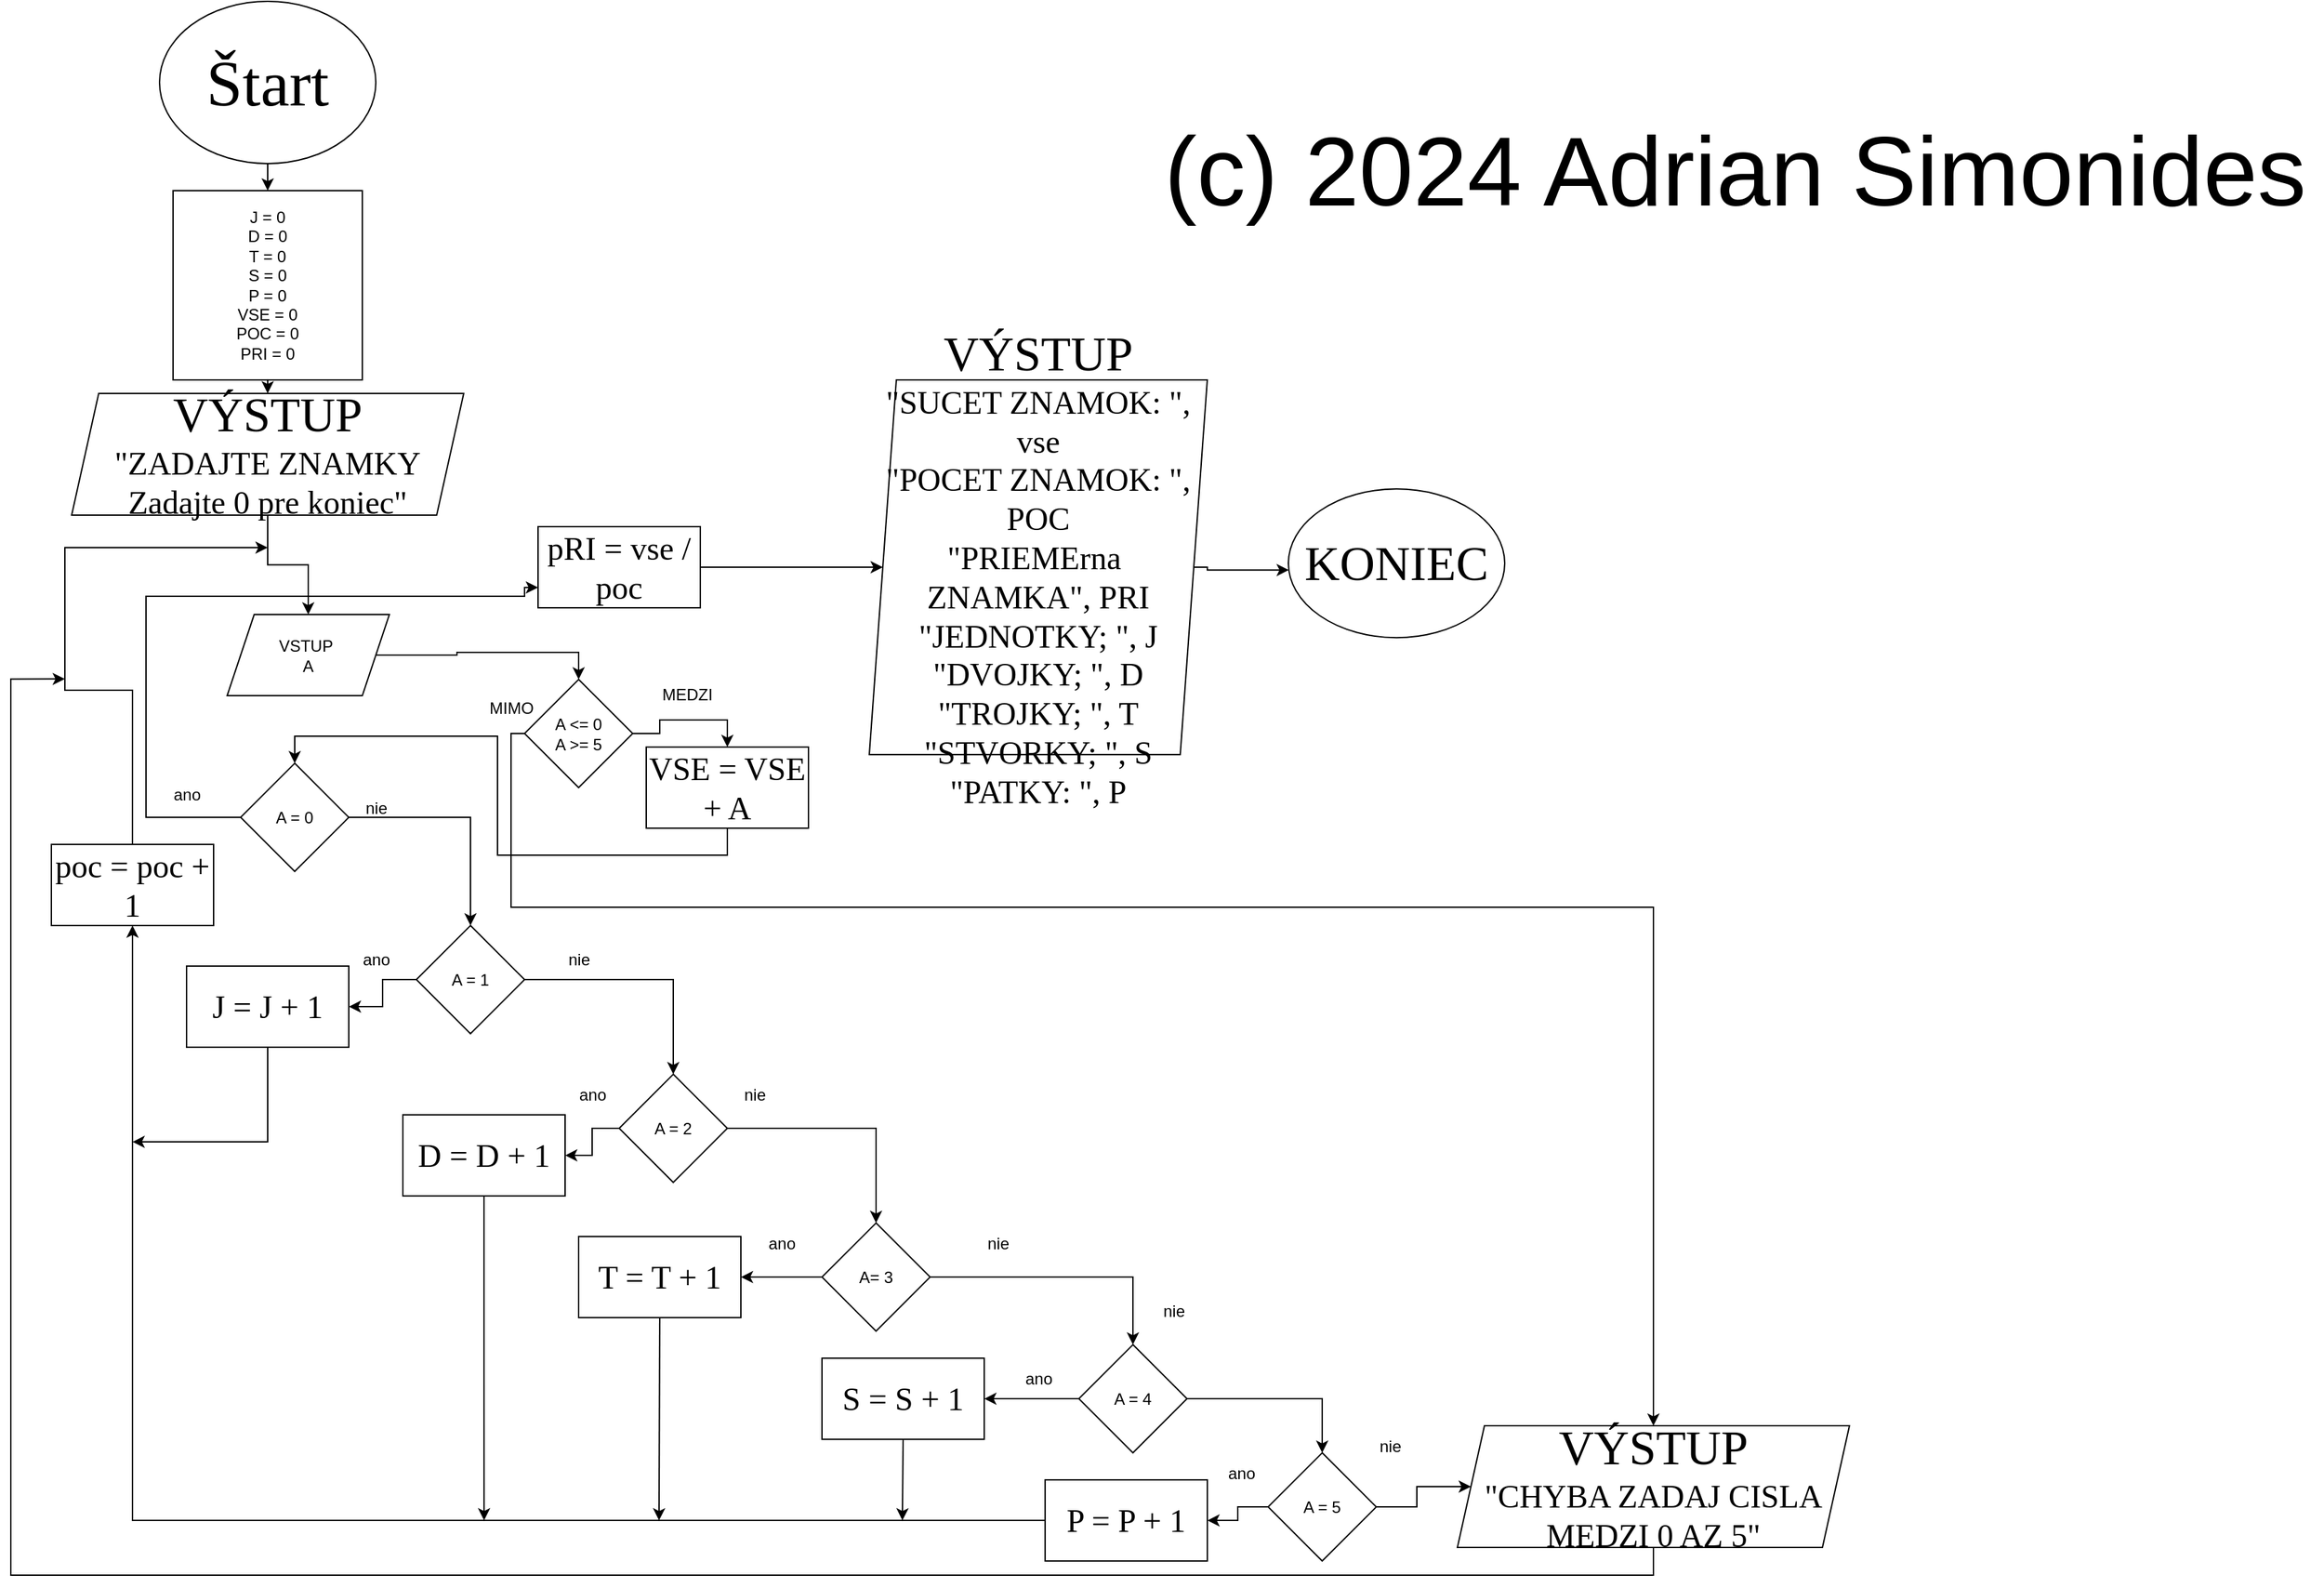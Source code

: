 <mxfile version="24.7.8">
  <diagram name="Page-1" id="MPvUv_qCUAm3NtreN3pb">
    <mxGraphModel dx="2206" dy="1286" grid="1" gridSize="10" guides="1" tooltips="1" connect="1" arrows="1" fold="1" page="1" pageScale="1" pageWidth="1920" pageHeight="1200" math="0" shadow="0">
      <root>
        <mxCell id="0" />
        <mxCell id="1" parent="0" />
        <mxCell id="pS2DYy71IKiF--Z-IAtA-1" value="&lt;font style=&quot;font-size: 72px;&quot;&gt;(c) 2024 Adrian Simonides&lt;/font&gt;" style="text;html=1;align=center;verticalAlign=middle;resizable=0;points=[];autosize=1;strokeColor=none;fillColor=none;" vertex="1" parent="1">
          <mxGeometry x="940" y="86.46" width="870" height="100" as="geometry" />
        </mxCell>
        <mxCell id="pS2DYy71IKiF--Z-IAtA-72" style="edgeStyle=orthogonalEdgeStyle;rounded=0;orthogonalLoop=1;jettySize=auto;html=1;exitX=1;exitY=0.5;exitDx=0;exitDy=0;entryX=0.5;entryY=0;entryDx=0;entryDy=0;" edge="1" parent="1" source="pS2DYy71IKiF--Z-IAtA-75" target="pS2DYy71IKiF--Z-IAtA-71">
          <mxGeometry relative="1" as="geometry" />
        </mxCell>
        <mxCell id="pS2DYy71IKiF--Z-IAtA-4" value="VSTUP&amp;nbsp;&lt;div&gt;A&lt;/div&gt;" style="shape=parallelogram;perimeter=parallelogramPerimeter;whiteSpace=wrap;html=1;fixedSize=1;" vertex="1" parent="1">
          <mxGeometry x="260" y="463.54" width="120" height="60" as="geometry" />
        </mxCell>
        <mxCell id="pS2DYy71IKiF--Z-IAtA-25" style="edgeStyle=orthogonalEdgeStyle;rounded=0;orthogonalLoop=1;jettySize=auto;html=1;exitX=1;exitY=0.5;exitDx=0;exitDy=0;" edge="1" parent="1" source="pS2DYy71IKiF--Z-IAtA-5" target="pS2DYy71IKiF--Z-IAtA-6">
          <mxGeometry relative="1" as="geometry" />
        </mxCell>
        <mxCell id="pS2DYy71IKiF--Z-IAtA-51" style="edgeStyle=orthogonalEdgeStyle;rounded=0;orthogonalLoop=1;jettySize=auto;html=1;exitX=0;exitY=0.5;exitDx=0;exitDy=0;entryX=0;entryY=0.75;entryDx=0;entryDy=0;" edge="1" parent="1" source="pS2DYy71IKiF--Z-IAtA-5" target="pS2DYy71IKiF--Z-IAtA-39">
          <mxGeometry relative="1" as="geometry">
            <Array as="points">
              <mxPoint x="200" y="614" />
              <mxPoint x="200" y="450" />
              <mxPoint x="480" y="450" />
            </Array>
          </mxGeometry>
        </mxCell>
        <mxCell id="pS2DYy71IKiF--Z-IAtA-5" value="A = 0" style="rhombus;whiteSpace=wrap;html=1;" vertex="1" parent="1">
          <mxGeometry x="270" y="573.54" width="80" height="80" as="geometry" />
        </mxCell>
        <mxCell id="pS2DYy71IKiF--Z-IAtA-26" style="edgeStyle=orthogonalEdgeStyle;rounded=0;orthogonalLoop=1;jettySize=auto;html=1;exitX=1;exitY=0.5;exitDx=0;exitDy=0;entryX=0.5;entryY=0;entryDx=0;entryDy=0;" edge="1" parent="1" source="pS2DYy71IKiF--Z-IAtA-6" target="pS2DYy71IKiF--Z-IAtA-7">
          <mxGeometry relative="1" as="geometry" />
        </mxCell>
        <mxCell id="pS2DYy71IKiF--Z-IAtA-57" style="edgeStyle=orthogonalEdgeStyle;rounded=0;orthogonalLoop=1;jettySize=auto;html=1;exitX=0;exitY=0.5;exitDx=0;exitDy=0;entryX=1;entryY=0.5;entryDx=0;entryDy=0;" edge="1" parent="1" source="pS2DYy71IKiF--Z-IAtA-6" target="pS2DYy71IKiF--Z-IAtA-45">
          <mxGeometry relative="1" as="geometry" />
        </mxCell>
        <mxCell id="pS2DYy71IKiF--Z-IAtA-6" value="A = 1" style="rhombus;whiteSpace=wrap;html=1;" vertex="1" parent="1">
          <mxGeometry x="400" y="693.54" width="80" height="80" as="geometry" />
        </mxCell>
        <mxCell id="pS2DYy71IKiF--Z-IAtA-27" style="edgeStyle=orthogonalEdgeStyle;rounded=0;orthogonalLoop=1;jettySize=auto;html=1;exitX=1;exitY=0.5;exitDx=0;exitDy=0;entryX=0.5;entryY=0;entryDx=0;entryDy=0;" edge="1" parent="1" source="pS2DYy71IKiF--Z-IAtA-7" target="pS2DYy71IKiF--Z-IAtA-8">
          <mxGeometry relative="1" as="geometry" />
        </mxCell>
        <mxCell id="pS2DYy71IKiF--Z-IAtA-55" style="edgeStyle=orthogonalEdgeStyle;rounded=0;orthogonalLoop=1;jettySize=auto;html=1;exitX=0;exitY=0.5;exitDx=0;exitDy=0;entryX=1;entryY=0.5;entryDx=0;entryDy=0;" edge="1" parent="1" source="pS2DYy71IKiF--Z-IAtA-7" target="pS2DYy71IKiF--Z-IAtA-46">
          <mxGeometry relative="1" as="geometry" />
        </mxCell>
        <mxCell id="pS2DYy71IKiF--Z-IAtA-7" value="A = 2" style="rhombus;whiteSpace=wrap;html=1;" vertex="1" parent="1">
          <mxGeometry x="550" y="803.54" width="80" height="80" as="geometry" />
        </mxCell>
        <mxCell id="pS2DYy71IKiF--Z-IAtA-28" style="edgeStyle=orthogonalEdgeStyle;rounded=0;orthogonalLoop=1;jettySize=auto;html=1;exitX=1;exitY=0.5;exitDx=0;exitDy=0;" edge="1" parent="1" source="pS2DYy71IKiF--Z-IAtA-8" target="pS2DYy71IKiF--Z-IAtA-10">
          <mxGeometry relative="1" as="geometry" />
        </mxCell>
        <mxCell id="pS2DYy71IKiF--Z-IAtA-54" style="edgeStyle=orthogonalEdgeStyle;rounded=0;orthogonalLoop=1;jettySize=auto;html=1;exitX=0;exitY=0.5;exitDx=0;exitDy=0;entryX=1;entryY=0.5;entryDx=0;entryDy=0;" edge="1" parent="1" source="pS2DYy71IKiF--Z-IAtA-8" target="pS2DYy71IKiF--Z-IAtA-47">
          <mxGeometry relative="1" as="geometry" />
        </mxCell>
        <mxCell id="pS2DYy71IKiF--Z-IAtA-8" value="A= 3" style="rhombus;whiteSpace=wrap;html=1;" vertex="1" parent="1">
          <mxGeometry x="700" y="913.54" width="80" height="80" as="geometry" />
        </mxCell>
        <mxCell id="pS2DYy71IKiF--Z-IAtA-29" style="edgeStyle=orthogonalEdgeStyle;rounded=0;orthogonalLoop=1;jettySize=auto;html=1;exitX=1;exitY=0.5;exitDx=0;exitDy=0;entryX=0.5;entryY=0;entryDx=0;entryDy=0;" edge="1" parent="1" source="pS2DYy71IKiF--Z-IAtA-10" target="pS2DYy71IKiF--Z-IAtA-11">
          <mxGeometry relative="1" as="geometry" />
        </mxCell>
        <mxCell id="pS2DYy71IKiF--Z-IAtA-53" style="edgeStyle=orthogonalEdgeStyle;rounded=0;orthogonalLoop=1;jettySize=auto;html=1;exitX=0;exitY=0.5;exitDx=0;exitDy=0;entryX=1;entryY=0.5;entryDx=0;entryDy=0;" edge="1" parent="1" source="pS2DYy71IKiF--Z-IAtA-10" target="pS2DYy71IKiF--Z-IAtA-48">
          <mxGeometry relative="1" as="geometry" />
        </mxCell>
        <mxCell id="pS2DYy71IKiF--Z-IAtA-10" value="A = 4" style="rhombus;whiteSpace=wrap;html=1;" vertex="1" parent="1">
          <mxGeometry x="890" y="1003.54" width="80" height="80" as="geometry" />
        </mxCell>
        <mxCell id="pS2DYy71IKiF--Z-IAtA-52" style="edgeStyle=orthogonalEdgeStyle;rounded=0;orthogonalLoop=1;jettySize=auto;html=1;exitX=0;exitY=0.5;exitDx=0;exitDy=0;entryX=1;entryY=0.5;entryDx=0;entryDy=0;" edge="1" parent="1" source="pS2DYy71IKiF--Z-IAtA-11" target="pS2DYy71IKiF--Z-IAtA-49">
          <mxGeometry relative="1" as="geometry" />
        </mxCell>
        <mxCell id="pS2DYy71IKiF--Z-IAtA-68" style="edgeStyle=orthogonalEdgeStyle;rounded=0;orthogonalLoop=1;jettySize=auto;html=1;exitX=1;exitY=0.5;exitDx=0;exitDy=0;entryX=0;entryY=0.5;entryDx=0;entryDy=0;" edge="1" parent="1" source="pS2DYy71IKiF--Z-IAtA-11" target="pS2DYy71IKiF--Z-IAtA-67">
          <mxGeometry relative="1" as="geometry" />
        </mxCell>
        <mxCell id="pS2DYy71IKiF--Z-IAtA-11" value="A = 5" style="rhombus;whiteSpace=wrap;html=1;" vertex="1" parent="1">
          <mxGeometry x="1030" y="1083.54" width="80" height="80" as="geometry" />
        </mxCell>
        <mxCell id="pS2DYy71IKiF--Z-IAtA-41" style="edgeStyle=orthogonalEdgeStyle;rounded=0;orthogonalLoop=1;jettySize=auto;html=1;exitX=0.5;exitY=1;exitDx=0;exitDy=0;entryX=0.5;entryY=0;entryDx=0;entryDy=0;" edge="1" parent="1" source="pS2DYy71IKiF--Z-IAtA-65" target="pS2DYy71IKiF--Z-IAtA-4">
          <mxGeometry relative="1" as="geometry">
            <mxPoint x="320" y="393.54" as="sourcePoint" />
          </mxGeometry>
        </mxCell>
        <mxCell id="pS2DYy71IKiF--Z-IAtA-66" style="edgeStyle=orthogonalEdgeStyle;rounded=0;orthogonalLoop=1;jettySize=auto;html=1;exitX=0.5;exitY=1;exitDx=0;exitDy=0;entryX=0.5;entryY=0;entryDx=0;entryDy=0;" edge="1" parent="1" source="pS2DYy71IKiF--Z-IAtA-12" target="pS2DYy71IKiF--Z-IAtA-65">
          <mxGeometry relative="1" as="geometry" />
        </mxCell>
        <mxCell id="pS2DYy71IKiF--Z-IAtA-12" value="&lt;div&gt;&lt;span style=&quot;background-color: initial;&quot;&gt;J = 0&lt;/span&gt;&lt;br&gt;&lt;/div&gt;&lt;div&gt;D = 0&lt;br&gt;T = 0&lt;br&gt;S = 0&lt;br&gt;P = 0&lt;/div&gt;&lt;div&gt;VSE = 0&lt;/div&gt;&lt;div&gt;POC = 0&lt;/div&gt;&lt;div&gt;PRI = 0&lt;/div&gt;" style="rounded=0;whiteSpace=wrap;html=1;" vertex="1" parent="1">
          <mxGeometry x="220" y="150" width="140" height="140" as="geometry" />
        </mxCell>
        <mxCell id="pS2DYy71IKiF--Z-IAtA-13" value="nie" style="text;html=1;align=center;verticalAlign=middle;resizable=0;points=[];autosize=1;strokeColor=none;fillColor=none;" vertex="1" parent="1">
          <mxGeometry x="350" y="591.54" width="40" height="30" as="geometry" />
        </mxCell>
        <mxCell id="pS2DYy71IKiF--Z-IAtA-14" value="ano" style="text;html=1;align=center;verticalAlign=middle;resizable=0;points=[];autosize=1;strokeColor=none;fillColor=none;" vertex="1" parent="1">
          <mxGeometry x="210" y="581.54" width="40" height="30" as="geometry" />
        </mxCell>
        <mxCell id="pS2DYy71IKiF--Z-IAtA-15" value="ano" style="text;html=1;align=center;verticalAlign=middle;resizable=0;points=[];autosize=1;strokeColor=none;fillColor=none;" vertex="1" parent="1">
          <mxGeometry x="350" y="703.54" width="40" height="30" as="geometry" />
        </mxCell>
        <mxCell id="pS2DYy71IKiF--Z-IAtA-16" value="ano" style="text;html=1;align=center;verticalAlign=middle;resizable=0;points=[];autosize=1;strokeColor=none;fillColor=none;" vertex="1" parent="1">
          <mxGeometry x="510" y="803.54" width="40" height="30" as="geometry" />
        </mxCell>
        <mxCell id="pS2DYy71IKiF--Z-IAtA-17" value="ano" style="text;html=1;align=center;verticalAlign=middle;resizable=0;points=[];autosize=1;strokeColor=none;fillColor=none;" vertex="1" parent="1">
          <mxGeometry x="650" y="913.54" width="40" height="30" as="geometry" />
        </mxCell>
        <mxCell id="pS2DYy71IKiF--Z-IAtA-18" value="ano" style="text;html=1;align=center;verticalAlign=middle;resizable=0;points=[];autosize=1;strokeColor=none;fillColor=none;" vertex="1" parent="1">
          <mxGeometry x="840" y="1013.54" width="40" height="30" as="geometry" />
        </mxCell>
        <mxCell id="pS2DYy71IKiF--Z-IAtA-19" value="ano" style="text;html=1;align=center;verticalAlign=middle;resizable=0;points=[];autosize=1;strokeColor=none;fillColor=none;" vertex="1" parent="1">
          <mxGeometry x="990" y="1083.54" width="40" height="30" as="geometry" />
        </mxCell>
        <mxCell id="pS2DYy71IKiF--Z-IAtA-20" value="nie" style="text;html=1;align=center;verticalAlign=middle;resizable=0;points=[];autosize=1;strokeColor=none;fillColor=none;" vertex="1" parent="1">
          <mxGeometry x="500" y="703.54" width="40" height="30" as="geometry" />
        </mxCell>
        <mxCell id="pS2DYy71IKiF--Z-IAtA-21" value="nie" style="text;html=1;align=center;verticalAlign=middle;resizable=0;points=[];autosize=1;strokeColor=none;fillColor=none;" vertex="1" parent="1">
          <mxGeometry x="630" y="803.54" width="40" height="30" as="geometry" />
        </mxCell>
        <mxCell id="pS2DYy71IKiF--Z-IAtA-22" value="nie" style="text;html=1;align=center;verticalAlign=middle;resizable=0;points=[];autosize=1;strokeColor=none;fillColor=none;" vertex="1" parent="1">
          <mxGeometry x="810" y="913.54" width="40" height="30" as="geometry" />
        </mxCell>
        <mxCell id="pS2DYy71IKiF--Z-IAtA-23" value="nie" style="text;html=1;align=center;verticalAlign=middle;resizable=0;points=[];autosize=1;strokeColor=none;fillColor=none;" vertex="1" parent="1">
          <mxGeometry x="940" y="963.54" width="40" height="30" as="geometry" />
        </mxCell>
        <mxCell id="pS2DYy71IKiF--Z-IAtA-24" value="nie" style="text;html=1;align=center;verticalAlign=middle;resizable=0;points=[];autosize=1;strokeColor=none;fillColor=none;" vertex="1" parent="1">
          <mxGeometry x="1100" y="1063.54" width="40" height="30" as="geometry" />
        </mxCell>
        <mxCell id="pS2DYy71IKiF--Z-IAtA-35" value="&lt;div&gt;&lt;font style=&quot;font-size: 36px;&quot;&gt;VÝSTUP&lt;/font&gt;&lt;/div&gt;&lt;div&gt;&lt;font style=&quot;font-size: 24px;&quot;&gt;&quot;SUCET ZNAMOK: &quot;, vse&lt;br&gt;&lt;/font&gt;&lt;/div&gt;&lt;div&gt;&lt;font style=&quot;font-size: 24px;&quot;&gt;&quot;POCET ZNAMOK: &quot;, POC&lt;/font&gt;&lt;/div&gt;&lt;div&gt;&lt;font style=&quot;font-size: 24px;&quot;&gt;&quot;PRIEMErna&amp;nbsp; ZNAMKA&quot;, PRI&lt;/font&gt;&lt;/div&gt;&lt;div&gt;&lt;font style=&quot;font-size: 24px;&quot;&gt;&quot;JEDNOTKY; &quot;, J&lt;br&gt;&lt;/font&gt;&lt;/div&gt;&lt;div&gt;&lt;font style=&quot;font-size: 24px;&quot;&gt;&quot;DVOJKY; &quot;, D&lt;/font&gt;&lt;/div&gt;&lt;div&gt;&lt;font style=&quot;font-size: 24px;&quot;&gt;&quot;TROJKY; &quot;, T&lt;/font&gt;&lt;/div&gt;&lt;div&gt;&lt;font style=&quot;font-size: 24px;&quot;&gt;&quot;STVORKY; &quot;, S&lt;/font&gt;&lt;/div&gt;&lt;div&gt;&lt;font style=&quot;font-size: 24px;&quot;&gt;&quot;PATKY: &quot;, P&lt;/font&gt;&lt;/div&gt;" style="shape=parallelogram;perimeter=parallelogramPerimeter;whiteSpace=wrap;html=1;fixedSize=1;fontFamily=Bangers;fontSource=https%3A%2F%2Ffonts.googleapis.com%2Fcss%3Ffamily%3DBangers;" vertex="1" parent="1">
          <mxGeometry x="735" y="290" width="250" height="277.08" as="geometry" />
        </mxCell>
        <mxCell id="pS2DYy71IKiF--Z-IAtA-36" value="&lt;font style=&quot;font-size: 36px;&quot;&gt;KONIEC&lt;/font&gt;" style="ellipse;whiteSpace=wrap;html=1;fontFamily=Bangers;fontSource=https%3A%2F%2Ffonts.googleapis.com%2Fcss%3Ffamily%3DBangers;" vertex="1" parent="1">
          <mxGeometry x="1045.0" y="370.62" width="160" height="110" as="geometry" />
        </mxCell>
        <mxCell id="pS2DYy71IKiF--Z-IAtA-37" style="edgeStyle=orthogonalEdgeStyle;rounded=0;orthogonalLoop=1;jettySize=auto;html=1;exitX=1;exitY=0.5;exitDx=0;exitDy=0;entryX=0.002;entryY=0.545;entryDx=0;entryDy=0;entryPerimeter=0;" edge="1" parent="1" source="pS2DYy71IKiF--Z-IAtA-35" target="pS2DYy71IKiF--Z-IAtA-36">
          <mxGeometry relative="1" as="geometry">
            <Array as="points">
              <mxPoint x="985.05" y="430.7" />
            </Array>
          </mxGeometry>
        </mxCell>
        <mxCell id="pS2DYy71IKiF--Z-IAtA-38" value="" style="edgeStyle=orthogonalEdgeStyle;rounded=0;orthogonalLoop=1;jettySize=auto;html=1;exitX=1;exitY=0.5;exitDx=0;exitDy=0;entryX=0;entryY=0.5;entryDx=0;entryDy=0;" edge="1" parent="1" source="pS2DYy71IKiF--Z-IAtA-39" target="pS2DYy71IKiF--Z-IAtA-35">
          <mxGeometry relative="1" as="geometry">
            <mxPoint x="360.0" y="430.62" as="sourcePoint" />
            <mxPoint x="485.0" y="430.62" as="targetPoint" />
          </mxGeometry>
        </mxCell>
        <mxCell id="pS2DYy71IKiF--Z-IAtA-39" value="&lt;font style=&quot;font-size: 24px;&quot;&gt;pRI = vse / poc&lt;/font&gt;" style="rounded=0;whiteSpace=wrap;html=1;fontFamily=Bangers;fontSource=https%3A%2F%2Ffonts.googleapis.com%2Fcss%3Ffamily%3DBangers;" vertex="1" parent="1">
          <mxGeometry x="490.0" y="398.54" width="120" height="60" as="geometry" />
        </mxCell>
        <mxCell id="pS2DYy71IKiF--Z-IAtA-74" style="edgeStyle=orthogonalEdgeStyle;rounded=0;orthogonalLoop=1;jettySize=auto;html=1;exitX=0.5;exitY=1;exitDx=0;exitDy=0;entryX=0.5;entryY=0;entryDx=0;entryDy=0;" edge="1" parent="1" source="pS2DYy71IKiF--Z-IAtA-43" target="pS2DYy71IKiF--Z-IAtA-12">
          <mxGeometry relative="1" as="geometry" />
        </mxCell>
        <mxCell id="pS2DYy71IKiF--Z-IAtA-43" value="&lt;font data-font-src=&quot;https://fonts.googleapis.com/css?family=Bangers&quot; face=&quot;Bangers&quot; style=&quot;font-size: 48px;&quot;&gt;Štart&lt;/font&gt;" style="ellipse;whiteSpace=wrap;html=1;" vertex="1" parent="1">
          <mxGeometry x="210" y="10.0" width="160" height="120" as="geometry" />
        </mxCell>
        <mxCell id="pS2DYy71IKiF--Z-IAtA-64" style="edgeStyle=orthogonalEdgeStyle;rounded=0;orthogonalLoop=1;jettySize=auto;html=1;exitX=0.5;exitY=1;exitDx=0;exitDy=0;" edge="1" parent="1" source="pS2DYy71IKiF--Z-IAtA-45">
          <mxGeometry relative="1" as="geometry">
            <mxPoint x="190" y="853.54" as="targetPoint" />
            <Array as="points">
              <mxPoint x="290" y="853.54" />
            </Array>
          </mxGeometry>
        </mxCell>
        <mxCell id="pS2DYy71IKiF--Z-IAtA-45" value="&lt;font style=&quot;font-size: 24px;&quot;&gt;J = J + 1&lt;/font&gt;" style="rounded=0;whiteSpace=wrap;html=1;fontFamily=Bangers;fontSource=https%3A%2F%2Ffonts.googleapis.com%2Fcss%3Ffamily%3DBangers;" vertex="1" parent="1">
          <mxGeometry x="230" y="723.54" width="120" height="60" as="geometry" />
        </mxCell>
        <mxCell id="pS2DYy71IKiF--Z-IAtA-63" style="edgeStyle=orthogonalEdgeStyle;rounded=0;orthogonalLoop=1;jettySize=auto;html=1;exitX=0.5;exitY=1;exitDx=0;exitDy=0;" edge="1" parent="1" source="pS2DYy71IKiF--Z-IAtA-46">
          <mxGeometry relative="1" as="geometry">
            <mxPoint x="450.059" y="1133.54" as="targetPoint" />
          </mxGeometry>
        </mxCell>
        <mxCell id="pS2DYy71IKiF--Z-IAtA-46" value="&lt;font style=&quot;font-size: 24px;&quot;&gt;D = D + 1&lt;/font&gt;" style="rounded=0;whiteSpace=wrap;html=1;fontFamily=Bangers;fontSource=https%3A%2F%2Ffonts.googleapis.com%2Fcss%3Ffamily%3DBangers;" vertex="1" parent="1">
          <mxGeometry x="390" y="833.54" width="120" height="60" as="geometry" />
        </mxCell>
        <mxCell id="pS2DYy71IKiF--Z-IAtA-62" style="edgeStyle=orthogonalEdgeStyle;rounded=0;orthogonalLoop=1;jettySize=auto;html=1;exitX=0.5;exitY=1;exitDx=0;exitDy=0;" edge="1" parent="1" source="pS2DYy71IKiF--Z-IAtA-47">
          <mxGeometry relative="1" as="geometry">
            <mxPoint x="579.471" y="1133.54" as="targetPoint" />
          </mxGeometry>
        </mxCell>
        <mxCell id="pS2DYy71IKiF--Z-IAtA-47" value="&lt;font style=&quot;font-size: 24px;&quot;&gt;T = T + 1&lt;/font&gt;" style="rounded=0;whiteSpace=wrap;html=1;fontFamily=Bangers;fontSource=https%3A%2F%2Ffonts.googleapis.com%2Fcss%3Ffamily%3DBangers;" vertex="1" parent="1">
          <mxGeometry x="520" y="923.54" width="120" height="60" as="geometry" />
        </mxCell>
        <mxCell id="pS2DYy71IKiF--Z-IAtA-61" style="edgeStyle=orthogonalEdgeStyle;rounded=0;orthogonalLoop=1;jettySize=auto;html=1;exitX=0.5;exitY=1;exitDx=0;exitDy=0;" edge="1" parent="1" source="pS2DYy71IKiF--Z-IAtA-48">
          <mxGeometry relative="1" as="geometry">
            <mxPoint x="759.471" y="1133.54" as="targetPoint" />
          </mxGeometry>
        </mxCell>
        <mxCell id="pS2DYy71IKiF--Z-IAtA-48" value="&lt;font style=&quot;font-size: 24px;&quot;&gt;S = S + 1&lt;/font&gt;" style="rounded=0;whiteSpace=wrap;html=1;fontFamily=Bangers;fontSource=https%3A%2F%2Ffonts.googleapis.com%2Fcss%3Ffamily%3DBangers;" vertex="1" parent="1">
          <mxGeometry x="700" y="1013.54" width="120" height="60" as="geometry" />
        </mxCell>
        <mxCell id="pS2DYy71IKiF--Z-IAtA-59" style="edgeStyle=orthogonalEdgeStyle;rounded=0;orthogonalLoop=1;jettySize=auto;html=1;exitX=0;exitY=0.5;exitDx=0;exitDy=0;entryX=0.5;entryY=1;entryDx=0;entryDy=0;" edge="1" parent="1" source="pS2DYy71IKiF--Z-IAtA-49" target="pS2DYy71IKiF--Z-IAtA-44">
          <mxGeometry relative="1" as="geometry" />
        </mxCell>
        <mxCell id="pS2DYy71IKiF--Z-IAtA-49" value="&lt;font style=&quot;font-size: 24px;&quot;&gt;P = P + 1&lt;/font&gt;" style="rounded=0;whiteSpace=wrap;html=1;fontFamily=Bangers;fontSource=https%3A%2F%2Ffonts.googleapis.com%2Fcss%3Ffamily%3DBangers;" vertex="1" parent="1">
          <mxGeometry x="865.05" y="1103.54" width="120" height="60" as="geometry" />
        </mxCell>
        <mxCell id="pS2DYy71IKiF--Z-IAtA-60" style="edgeStyle=orthogonalEdgeStyle;rounded=0;orthogonalLoop=1;jettySize=auto;html=1;exitX=0.5;exitY=0;exitDx=0;exitDy=0;" edge="1" parent="1">
          <mxGeometry relative="1" as="geometry">
            <mxPoint x="290" y="414" as="targetPoint" />
            <mxPoint x="189.97" y="643.54" as="sourcePoint" />
            <Array as="points">
              <mxPoint x="190" y="519.54" />
              <mxPoint x="140" y="519.54" />
              <mxPoint x="140" y="413.54" />
            </Array>
          </mxGeometry>
        </mxCell>
        <mxCell id="pS2DYy71IKiF--Z-IAtA-44" value="&lt;font style=&quot;font-size: 24px;&quot;&gt;poc = poc + 1&lt;/font&gt;" style="rounded=0;whiteSpace=wrap;html=1;fontFamily=Bangers;fontSource=https%3A%2F%2Ffonts.googleapis.com%2Fcss%3Ffamily%3DBangers;" vertex="1" parent="1">
          <mxGeometry x="130" y="633.54" width="120" height="60" as="geometry" />
        </mxCell>
        <mxCell id="pS2DYy71IKiF--Z-IAtA-65" value="&lt;div&gt;&lt;font style=&quot;font-size: 36px;&quot;&gt;VÝSTUP&lt;/font&gt;&lt;/div&gt;&lt;div&gt;&lt;font style=&quot;font-size: 24px;&quot;&gt;&quot;ZADAJTE ZNAMKY Zadajte 0 pre koniec&quot;&lt;br&gt;&lt;/font&gt;&lt;/div&gt;" style="shape=parallelogram;perimeter=parallelogramPerimeter;whiteSpace=wrap;html=1;fixedSize=1;fontFamily=Bangers;fontSource=https%3A%2F%2Ffonts.googleapis.com%2Fcss%3Ffamily%3DBangers;" vertex="1" parent="1">
          <mxGeometry x="145" y="300" width="290" height="90" as="geometry" />
        </mxCell>
        <mxCell id="pS2DYy71IKiF--Z-IAtA-70" style="edgeStyle=orthogonalEdgeStyle;rounded=0;orthogonalLoop=1;jettySize=auto;html=1;exitX=0.5;exitY=1;exitDx=0;exitDy=0;" edge="1" parent="1" source="pS2DYy71IKiF--Z-IAtA-67">
          <mxGeometry relative="1" as="geometry">
            <mxPoint x="140" y="511.176" as="targetPoint" />
            <Array as="points">
              <mxPoint x="1315" y="1174" />
              <mxPoint x="100" y="1174" />
              <mxPoint x="100" y="511" />
            </Array>
          </mxGeometry>
        </mxCell>
        <mxCell id="pS2DYy71IKiF--Z-IAtA-67" value="&lt;div&gt;&lt;font style=&quot;font-size: 36px;&quot;&gt;VÝSTUP&lt;/font&gt;&lt;/div&gt;&lt;div&gt;&lt;font style=&quot;font-size: 24px;&quot;&gt;&quot;CHYBA ZADAJ CISLA MEDZI 0 AZ 5&quot;&lt;br&gt;&lt;/font&gt;&lt;/div&gt;" style="shape=parallelogram;perimeter=parallelogramPerimeter;whiteSpace=wrap;html=1;fixedSize=1;fontFamily=Bangers;fontSource=https%3A%2F%2Ffonts.googleapis.com%2Fcss%3Ffamily%3DBangers;" vertex="1" parent="1">
          <mxGeometry x="1170" y="1063.54" width="290" height="90" as="geometry" />
        </mxCell>
        <mxCell id="pS2DYy71IKiF--Z-IAtA-73" style="edgeStyle=orthogonalEdgeStyle;rounded=0;orthogonalLoop=1;jettySize=auto;html=1;exitX=0.5;exitY=1;exitDx=0;exitDy=0;entryX=0.5;entryY=0;entryDx=0;entryDy=0;" edge="1" parent="1" source="pS2DYy71IKiF--Z-IAtA-71" target="pS2DYy71IKiF--Z-IAtA-5">
          <mxGeometry relative="1" as="geometry" />
        </mxCell>
        <mxCell id="pS2DYy71IKiF--Z-IAtA-71" value="&lt;font style=&quot;font-size: 24px;&quot;&gt;VSE = VSE + A&lt;/font&gt;" style="rounded=0;whiteSpace=wrap;html=1;fontFamily=Bangers;fontSource=https%3A%2F%2Ffonts.googleapis.com%2Fcss%3Ffamily%3DBangers;" vertex="1" parent="1">
          <mxGeometry x="570" y="561.54" width="120" height="60" as="geometry" />
        </mxCell>
        <mxCell id="pS2DYy71IKiF--Z-IAtA-76" value="" style="edgeStyle=orthogonalEdgeStyle;rounded=0;orthogonalLoop=1;jettySize=auto;html=1;exitX=1;exitY=0.5;exitDx=0;exitDy=0;entryX=0.5;entryY=0;entryDx=0;entryDy=0;" edge="1" parent="1" source="pS2DYy71IKiF--Z-IAtA-4" target="pS2DYy71IKiF--Z-IAtA-75">
          <mxGeometry relative="1" as="geometry">
            <mxPoint x="370" y="494" as="sourcePoint" />
            <mxPoint x="495" y="532" as="targetPoint" />
          </mxGeometry>
        </mxCell>
        <mxCell id="pS2DYy71IKiF--Z-IAtA-79" style="edgeStyle=orthogonalEdgeStyle;rounded=0;orthogonalLoop=1;jettySize=auto;html=1;exitX=0;exitY=0.5;exitDx=0;exitDy=0;entryX=0.5;entryY=0;entryDx=0;entryDy=0;" edge="1" parent="1" source="pS2DYy71IKiF--Z-IAtA-75" target="pS2DYy71IKiF--Z-IAtA-67">
          <mxGeometry relative="1" as="geometry">
            <Array as="points">
              <mxPoint x="470" y="552" />
              <mxPoint x="470" y="680" />
              <mxPoint x="1315" y="680" />
            </Array>
          </mxGeometry>
        </mxCell>
        <mxCell id="pS2DYy71IKiF--Z-IAtA-75" value="A &amp;lt;= 0&lt;div&gt;A &amp;gt;= 5&lt;/div&gt;" style="rhombus;whiteSpace=wrap;html=1;" vertex="1" parent="1">
          <mxGeometry x="480" y="511.54" width="80" height="80" as="geometry" />
        </mxCell>
        <mxCell id="pS2DYy71IKiF--Z-IAtA-77" value="MEDZI" style="text;html=1;align=center;verticalAlign=middle;resizable=0;points=[];autosize=1;strokeColor=none;fillColor=none;" vertex="1" parent="1">
          <mxGeometry x="570" y="508" width="60" height="30" as="geometry" />
        </mxCell>
        <mxCell id="pS2DYy71IKiF--Z-IAtA-78" value="MIMO" style="text;html=1;align=center;verticalAlign=middle;resizable=0;points=[];autosize=1;strokeColor=none;fillColor=none;" vertex="1" parent="1">
          <mxGeometry x="440" y="518" width="60" height="30" as="geometry" />
        </mxCell>
      </root>
    </mxGraphModel>
  </diagram>
</mxfile>
